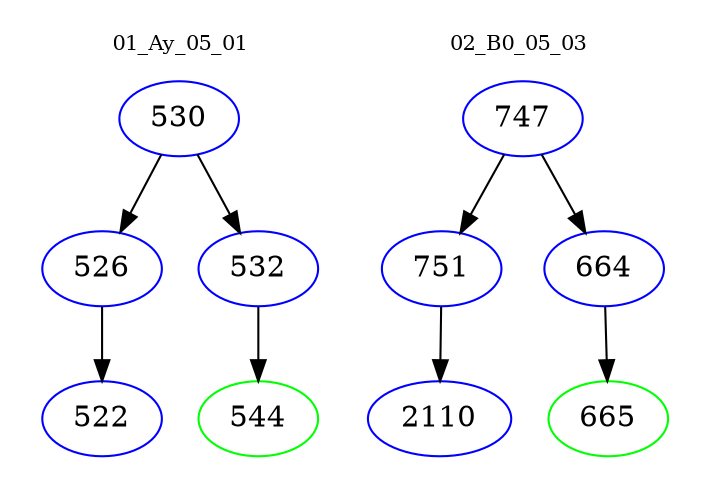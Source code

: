digraph{
subgraph cluster_0 {
color = white
label = "01_Ay_05_01";
fontsize=10;
T0_530 [label="530", color="blue"]
T0_530 -> T0_526 [color="black"]
T0_526 [label="526", color="blue"]
T0_526 -> T0_522 [color="black"]
T0_522 [label="522", color="blue"]
T0_530 -> T0_532 [color="black"]
T0_532 [label="532", color="blue"]
T0_532 -> T0_544 [color="black"]
T0_544 [label="544", color="green"]
}
subgraph cluster_1 {
color = white
label = "02_B0_05_03";
fontsize=10;
T1_747 [label="747", color="blue"]
T1_747 -> T1_751 [color="black"]
T1_751 [label="751", color="blue"]
T1_751 -> T1_2110 [color="black"]
T1_2110 [label="2110", color="blue"]
T1_747 -> T1_664 [color="black"]
T1_664 [label="664", color="blue"]
T1_664 -> T1_665 [color="black"]
T1_665 [label="665", color="green"]
}
}
